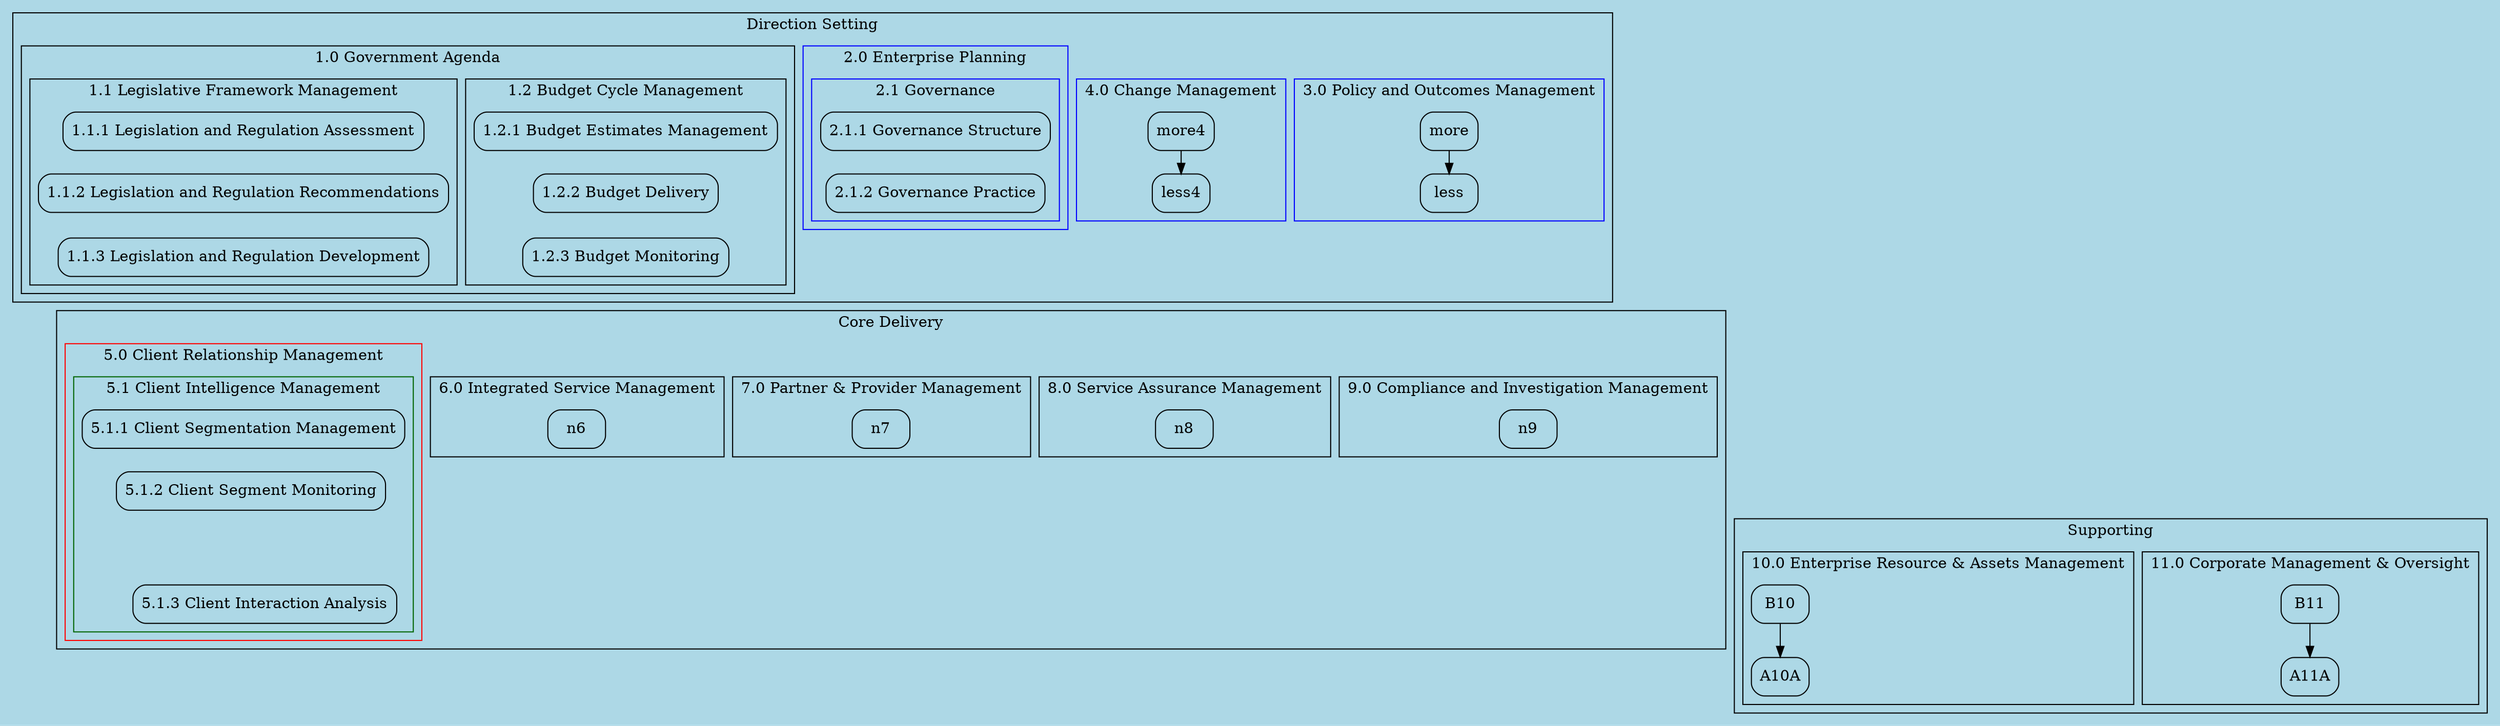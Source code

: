digraph G  { 
    compound=true
    rankdir=TB
    ranksep="0.3"
    bgcolor=lightblue
    /*style=filled*/ 
    node [shape=box style=rounded]
    subgraph cluster_dir { 
        rankdir=LR
        /*[style=filled]*/
        label="Direction Setting"
        subgraph cluster_4 { label="4.0 Change Management"
            color=blue
            fillcolor=red
            more4 -> less4
        }
        subgraph cluster_3 { label="3.0 Policy and Outcomes Management"
            color=blue
            fillcolor=red
            more -> less
        }
        subgraph cluster_2 { label="2.0 Enterprise Planning"
            color=blue
            fillcolor=red
            subgraph cluster_2_1 { label="2.1 Governance"
                "2.1.1 Governance Structure"
                ->
                "2.1.2 Governance Practice"
                [style=invis]
            }   
        }
        subgraph cluster_1 { label="1.0 Government Agenda"
            subgraph cluster_1_2 { label="1.2 Budget Cycle Management"
                "1.2.1 Budget Estimates Management"
                ->
                "1.2.2 Budget Delivery" 
                ->
                "1.2.3 Budget Monitoring"
                [style=invis]
            }   
            subgraph cluster_1_1 { label="1.1 Legislative Framework Management"
                "1.1.1 Legislation and Regulation Assessment"
                ->
                "1.1.2 Legislation and Regulation Recommendations" 
                ->
                "1.1.3 Legislation and Regulation Development" 
                [style=invis]
            }   
        }
        
    }
    subgraph cluster_core { 
        rankdir=BT
        /*[style=filled]*/
        label="Core Delivery"
        subgraph cluster_9 { label="9.0 Compliance and Investigation Management"
        n9
        }
        subgraph cluster_8 { label="8.0 Service Assurance Management"
        n8
        }
        subgraph cluster_7 { label="7.0 Partner & Provider Management"
        n7
        }
        subgraph cluster_6 { label="6.0 Integrated Service Management"
        n6
        }
        subgraph cluster_5 { label="5.0 Client Relationship Management"
            color=red
            fillcolor=green
            subgraph cluster_5_1 { label="5.1 Client Intelligence Management"
                color=darkgreen
                fillcolor=pink
                "5.1.1 Client Segmentation Management"
                ->
                "5.1.2 Client Segment Monitoring"
                ->
                "5.1.3 Client Interaction Analysis"
                [style=invis]
            }   
        }
    }
    
    /* edge betwwen clusters */
    /* cluster_dir -> cluster_core */
    "1.1.3 Legislation and Regulation Development" -> "5.1.1 Client Segmentation Management" [ltail=cluster_core, lhead=cluster_dir, style=invis]


    subgraph cluster_supporting { 
        rankdir=TB
        /*[style=filled]*/
        label="Supporting"
        subgraph cluster_11 { label="11.0 Corporate Management & Oversight"
        B11 -> A11A
        }
        subgraph cluster_10 { label="10.0 Enterprise Resource & Assets Management"
        B10 ->A10A
        }
    }

    /* edge betwwen clusters */
    /* cluster_dir -> cluster_core */
    "5.1.3 Client Interaction Analysis" -> A10A [ltail=cluster_core, lhead=cluster_dir, style=invis]

}